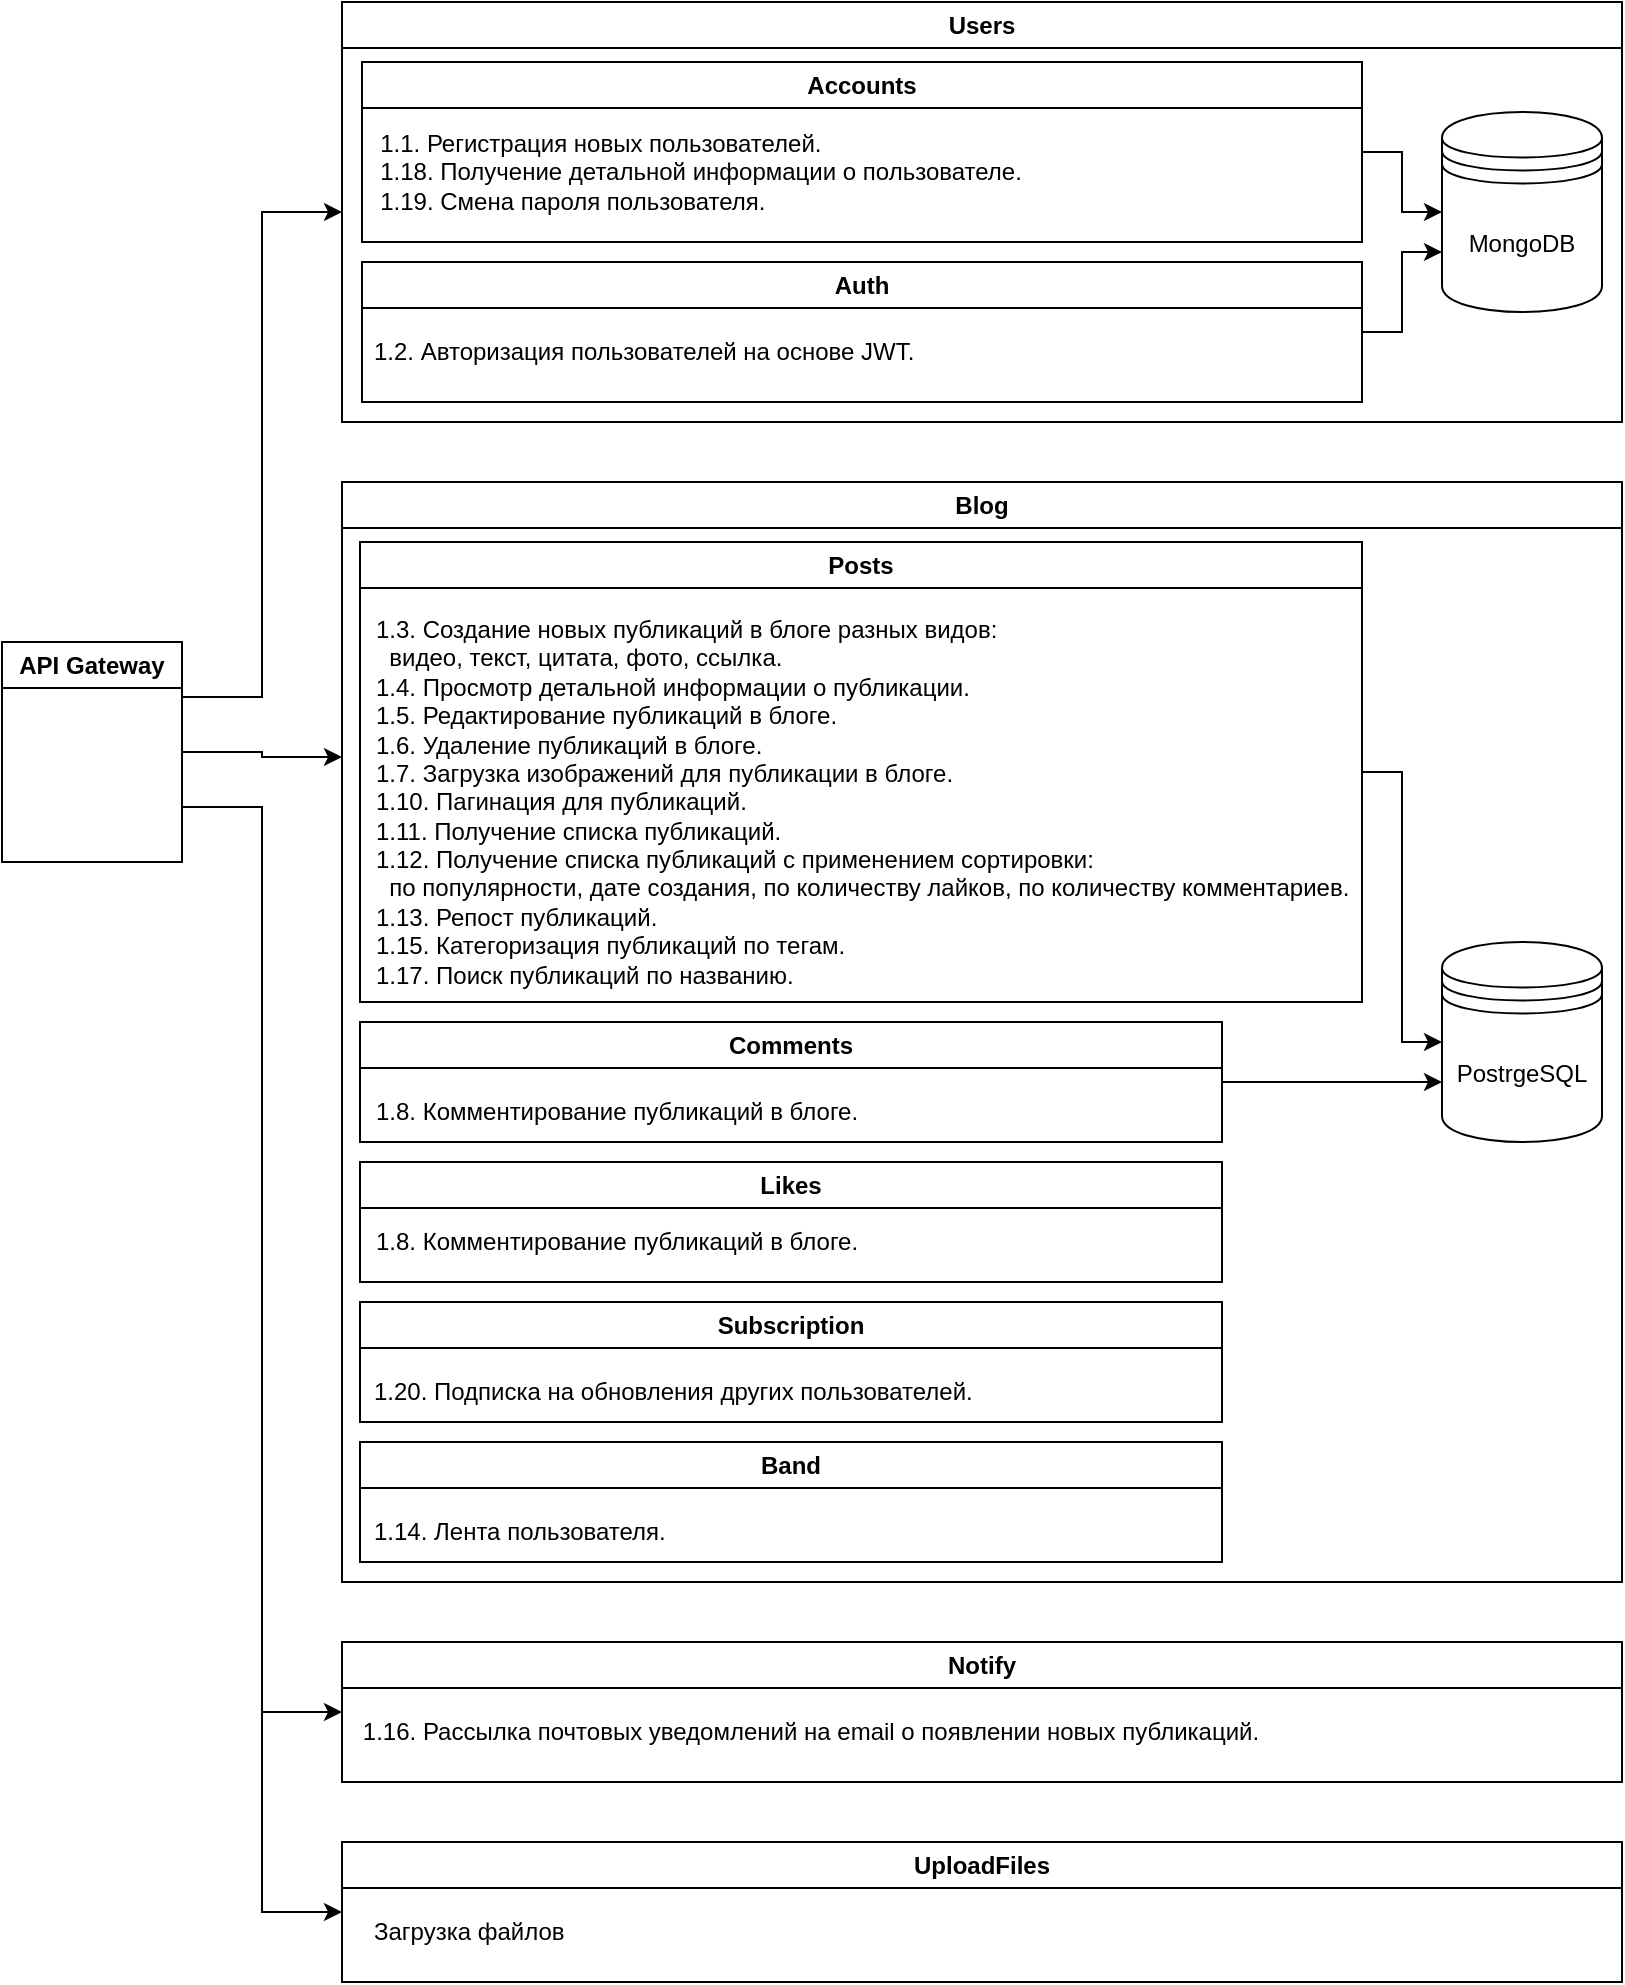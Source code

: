 <mxfile version="25.0.3">
  <diagram name="Страница — 1" id="c0rmzO42i5S5-6AuYbNh">
    <mxGraphModel dx="1147" dy="714" grid="1" gridSize="10" guides="1" tooltips="1" connect="1" arrows="1" fold="1" page="1" pageScale="1" pageWidth="827" pageHeight="1169" math="0" shadow="0">
      <root>
        <mxCell id="0" />
        <mxCell id="1" parent="0" />
        <mxCell id="Nwkl9uQ9HmGx1w59XUbe-10" value="Blog" style="swimlane;whiteSpace=wrap;html=1;align=center;fontSize=12;" vertex="1" parent="1">
          <mxGeometry x="180" y="250" width="640" height="550" as="geometry" />
        </mxCell>
        <mxCell id="Nwkl9uQ9HmGx1w59XUbe-9" value="PostrgeSQL" style="shape=datastore;whiteSpace=wrap;html=1;fontSize=12;" vertex="1" parent="Nwkl9uQ9HmGx1w59XUbe-10">
          <mxGeometry x="550" y="230" width="80" height="100" as="geometry" />
        </mxCell>
        <mxCell id="Nwkl9uQ9HmGx1w59XUbe-23" style="edgeStyle=orthogonalEdgeStyle;rounded=0;orthogonalLoop=1;jettySize=auto;html=1;exitX=1;exitY=0.5;exitDx=0;exitDy=0;entryX=0;entryY=0.5;entryDx=0;entryDy=0;fontSize=12;" edge="1" parent="Nwkl9uQ9HmGx1w59XUbe-10" source="Nwkl9uQ9HmGx1w59XUbe-32" target="Nwkl9uQ9HmGx1w59XUbe-9">
          <mxGeometry relative="1" as="geometry">
            <mxPoint x="240" y="60" as="sourcePoint" />
          </mxGeometry>
        </mxCell>
        <mxCell id="Nwkl9uQ9HmGx1w59XUbe-32" value="Posts" style="swimlane;whiteSpace=wrap;html=1;align=center;fontSize=12;" vertex="1" parent="Nwkl9uQ9HmGx1w59XUbe-10">
          <mxGeometry x="9" y="30" width="501" height="230" as="geometry" />
        </mxCell>
        <mxCell id="Nwkl9uQ9HmGx1w59XUbe-33" value="&lt;div&gt;&lt;font&gt;1.3. Создание новых публикаций в блоге разных видов:&lt;/font&gt;&lt;/div&gt;&lt;div&gt;&lt;font&gt;&amp;nbsp; видео, текст, цитата, фото, ссылка.&lt;/font&gt;&lt;/div&gt;&lt;div&gt;&lt;font&gt;1.4. Просмотр детальной информации о публикации.&lt;/font&gt;&lt;/div&gt;&lt;div&gt;&lt;font&gt;1.5. Редактирование публикаций в блоге.&lt;/font&gt;&lt;/div&gt;&lt;div&gt;&lt;font&gt;1.6. Удаление публикаций в блоге.&lt;/font&gt;&lt;/div&gt;&lt;div&gt;&lt;font&gt;1.7. Загрузка изображений для публикации в блоге.&lt;/font&gt;&lt;/div&gt;&lt;div&gt;&lt;font&gt;1.10. Пагинация для публикаций.&lt;/font&gt;&lt;/div&gt;&lt;div&gt;&lt;font&gt;1.11. Получение списка публикаций.&lt;/font&gt;&lt;/div&gt;&lt;div&gt;&lt;font&gt;1.12. Получение списка публикаций с применением сортировки:&lt;/font&gt;&lt;/div&gt;&lt;div&gt;&lt;font&gt;&amp;nbsp; по популярности, дате создания, по количеству лайков, по количеству комментариев.&lt;/font&gt;&lt;/div&gt;&lt;div&gt;&lt;font&gt;1.13. Репост публикаций.&lt;/font&gt;&lt;/div&gt;&lt;div&gt;&lt;font&gt;1.15. Категоризация публикаций по тегам.&lt;/font&gt;&lt;/div&gt;&lt;div&gt;&lt;font&gt;1.17. Поиск публикаций по названию.&lt;/font&gt;&lt;/div&gt;" style="text;html=1;align=left;verticalAlign=middle;resizable=0;points=[];autosize=1;strokeColor=none;fillColor=none;fontSize=12;" vertex="1" parent="Nwkl9uQ9HmGx1w59XUbe-32">
          <mxGeometry x="5.5" y="30" width="510" height="200" as="geometry" />
        </mxCell>
        <mxCell id="Nwkl9uQ9HmGx1w59XUbe-36" style="edgeStyle=orthogonalEdgeStyle;rounded=0;orthogonalLoop=1;jettySize=auto;html=1;exitX=1;exitY=0.5;exitDx=0;exitDy=0;entryX=0;entryY=0.7;entryDx=0;entryDy=0;fontSize=12;" edge="1" parent="Nwkl9uQ9HmGx1w59XUbe-10" source="Nwkl9uQ9HmGx1w59XUbe-34" target="Nwkl9uQ9HmGx1w59XUbe-9">
          <mxGeometry relative="1" as="geometry" />
        </mxCell>
        <mxCell id="Nwkl9uQ9HmGx1w59XUbe-34" value="Comments" style="swimlane;whiteSpace=wrap;html=1;align=center;fontSize=12;" vertex="1" parent="Nwkl9uQ9HmGx1w59XUbe-10">
          <mxGeometry x="9" y="270" width="431" height="60" as="geometry" />
        </mxCell>
        <mxCell id="Nwkl9uQ9HmGx1w59XUbe-35" value="&lt;font&gt;1.8. Комментирование публикаций в блоге.&lt;/font&gt;" style="text;html=1;align=left;verticalAlign=middle;resizable=0;points=[];autosize=1;strokeColor=none;fillColor=none;fontSize=12;" vertex="1" parent="Nwkl9uQ9HmGx1w59XUbe-34">
          <mxGeometry x="5.5" y="30" width="260" height="30" as="geometry" />
        </mxCell>
        <mxCell id="Nwkl9uQ9HmGx1w59XUbe-37" value="Likes" style="swimlane;whiteSpace=wrap;html=1;align=center;fontSize=12;" vertex="1" parent="Nwkl9uQ9HmGx1w59XUbe-10">
          <mxGeometry x="9" y="340" width="431" height="60" as="geometry" />
        </mxCell>
        <mxCell id="Nwkl9uQ9HmGx1w59XUbe-38" value="&lt;font&gt;1.8. Комментирование публикаций в блоге.&lt;/font&gt;" style="text;html=1;align=left;verticalAlign=middle;resizable=0;points=[];autosize=1;strokeColor=none;fillColor=none;fontSize=12;" vertex="1" parent="Nwkl9uQ9HmGx1w59XUbe-37">
          <mxGeometry x="5.5" y="25" width="260" height="30" as="geometry" />
        </mxCell>
        <mxCell id="Nwkl9uQ9HmGx1w59XUbe-39" value="Subscription" style="swimlane;whiteSpace=wrap;html=1;align=center;fontSize=12;" vertex="1" parent="Nwkl9uQ9HmGx1w59XUbe-10">
          <mxGeometry x="9" y="410" width="431" height="60" as="geometry" />
        </mxCell>
        <mxCell id="Nwkl9uQ9HmGx1w59XUbe-40" value="&lt;font&gt;1.20. Подписка на обновления других пользователей.&lt;/font&gt;" style="text;html=1;align=left;verticalAlign=middle;resizable=0;points=[];autosize=1;strokeColor=none;fillColor=none;fontSize=12;" vertex="1" parent="Nwkl9uQ9HmGx1w59XUbe-39">
          <mxGeometry x="5" y="30" width="320" height="30" as="geometry" />
        </mxCell>
        <mxCell id="Nwkl9uQ9HmGx1w59XUbe-46" value="Band" style="swimlane;whiteSpace=wrap;html=1;align=center;fontSize=12;" vertex="1" parent="Nwkl9uQ9HmGx1w59XUbe-10">
          <mxGeometry x="9" y="480" width="431" height="60" as="geometry" />
        </mxCell>
        <mxCell id="Nwkl9uQ9HmGx1w59XUbe-47" value="&lt;font&gt;1.14. Лента пользователя.&lt;/font&gt;" style="text;html=1;align=left;verticalAlign=middle;resizable=0;points=[];autosize=1;strokeColor=none;fillColor=none;fontSize=12;" vertex="1" parent="Nwkl9uQ9HmGx1w59XUbe-46">
          <mxGeometry x="5" y="30" width="170" height="30" as="geometry" />
        </mxCell>
        <mxCell id="Nwkl9uQ9HmGx1w59XUbe-11" value="Users" style="swimlane;whiteSpace=wrap;html=1;align=center;fontSize=12;" vertex="1" parent="1">
          <mxGeometry x="180" y="10" width="640" height="210" as="geometry" />
        </mxCell>
        <mxCell id="Nwkl9uQ9HmGx1w59XUbe-8" value="MongoDB" style="shape=datastore;whiteSpace=wrap;html=1;fontSize=12;" vertex="1" parent="Nwkl9uQ9HmGx1w59XUbe-11">
          <mxGeometry x="550" y="55" width="80" height="100" as="geometry" />
        </mxCell>
        <mxCell id="Nwkl9uQ9HmGx1w59XUbe-22" style="edgeStyle=orthogonalEdgeStyle;rounded=0;orthogonalLoop=1;jettySize=auto;html=1;exitX=1;exitY=0.5;exitDx=0;exitDy=0;entryX=0;entryY=0.5;entryDx=0;entryDy=0;fontSize=12;" edge="1" parent="Nwkl9uQ9HmGx1w59XUbe-11" source="Nwkl9uQ9HmGx1w59XUbe-21" target="Nwkl9uQ9HmGx1w59XUbe-8">
          <mxGeometry relative="1" as="geometry" />
        </mxCell>
        <mxCell id="Nwkl9uQ9HmGx1w59XUbe-21" value="Accounts" style="swimlane;whiteSpace=wrap;html=1;align=center;fontSize=12;" vertex="1" parent="Nwkl9uQ9HmGx1w59XUbe-11">
          <mxGeometry x="10" y="30" width="500" height="90" as="geometry" />
        </mxCell>
        <mxCell id="Nwkl9uQ9HmGx1w59XUbe-26" value="&lt;div style=&quot;text-align: left;&quot;&gt;&lt;font&gt;1.1. Регистрация новых пользователей.&lt;/font&gt;&lt;/div&gt;&lt;div&gt;&lt;font&gt;1.18. Получение детальной информации о пользователе.&lt;/font&gt;&lt;/div&gt;&lt;div style=&quot;text-align: left;&quot;&gt;&lt;font&gt;1.19. Смена пароля пользователя.&lt;/font&gt;&lt;/div&gt;" style="text;html=1;align=center;verticalAlign=middle;resizable=0;points=[];autosize=1;strokeColor=none;fillColor=none;fontSize=12;" vertex="1" parent="Nwkl9uQ9HmGx1w59XUbe-21">
          <mxGeometry x="-1" y="25" width="340" height="60" as="geometry" />
        </mxCell>
        <mxCell id="Nwkl9uQ9HmGx1w59XUbe-28" style="edgeStyle=orthogonalEdgeStyle;rounded=0;orthogonalLoop=1;jettySize=auto;html=1;entryX=0;entryY=0.7;entryDx=0;entryDy=0;fontSize=12;" edge="1" parent="Nwkl9uQ9HmGx1w59XUbe-11" source="Nwkl9uQ9HmGx1w59XUbe-25" target="Nwkl9uQ9HmGx1w59XUbe-8">
          <mxGeometry relative="1" as="geometry" />
        </mxCell>
        <mxCell id="Nwkl9uQ9HmGx1w59XUbe-25" value="Auth" style="swimlane;whiteSpace=wrap;html=1;align=center;fontSize=12;" vertex="1" parent="Nwkl9uQ9HmGx1w59XUbe-11">
          <mxGeometry x="10" y="130" width="500" height="70" as="geometry" />
        </mxCell>
        <mxCell id="Nwkl9uQ9HmGx1w59XUbe-27" value="&lt;font&gt;1.2. Авторизация пользователей на основе JWT.&lt;/font&gt;" style="text;html=1;align=left;verticalAlign=middle;resizable=0;points=[];autosize=1;strokeColor=none;fillColor=none;fontSize=12;" vertex="1" parent="Nwkl9uQ9HmGx1w59XUbe-25">
          <mxGeometry x="4" y="30" width="290" height="30" as="geometry" />
        </mxCell>
        <mxCell id="Nwkl9uQ9HmGx1w59XUbe-13" value="Notify" style="swimlane;whiteSpace=wrap;html=1;align=center;fontSize=12;" vertex="1" parent="1">
          <mxGeometry x="180" y="830" width="640" height="70" as="geometry" />
        </mxCell>
        <mxCell id="Nwkl9uQ9HmGx1w59XUbe-45" value="1.16. Рассылка почтовых уведомлений на email о появлении новых публикаций." style="text;html=1;align=center;verticalAlign=middle;resizable=0;points=[];autosize=1;strokeColor=none;fillColor=none;" vertex="1" parent="Nwkl9uQ9HmGx1w59XUbe-13">
          <mxGeometry x="-1" y="30" width="470" height="30" as="geometry" />
        </mxCell>
        <mxCell id="Nwkl9uQ9HmGx1w59XUbe-14" value="UploadFiles" style="swimlane;whiteSpace=wrap;html=1;align=center;fontSize=12;" vertex="1" parent="1">
          <mxGeometry x="180" y="930" width="640" height="70" as="geometry" />
        </mxCell>
        <mxCell id="Nwkl9uQ9HmGx1w59XUbe-49" value="Загрузка файлов" style="text;html=1;align=left;verticalAlign=middle;resizable=0;points=[];autosize=1;strokeColor=none;fillColor=none;" vertex="1" parent="Nwkl9uQ9HmGx1w59XUbe-14">
          <mxGeometry x="14" y="30" width="120" height="30" as="geometry" />
        </mxCell>
        <mxCell id="Nwkl9uQ9HmGx1w59XUbe-16" style="edgeStyle=orthogonalEdgeStyle;rounded=0;orthogonalLoop=1;jettySize=auto;html=1;exitX=1;exitY=0.25;exitDx=0;exitDy=0;entryX=0;entryY=0.5;entryDx=0;entryDy=0;fontSize=12;" edge="1" parent="1" source="Nwkl9uQ9HmGx1w59XUbe-15" target="Nwkl9uQ9HmGx1w59XUbe-11">
          <mxGeometry relative="1" as="geometry" />
        </mxCell>
        <mxCell id="Nwkl9uQ9HmGx1w59XUbe-19" style="edgeStyle=orthogonalEdgeStyle;rounded=0;orthogonalLoop=1;jettySize=auto;html=1;exitX=1;exitY=0.75;exitDx=0;exitDy=0;entryX=0;entryY=0.5;entryDx=0;entryDy=0;fontSize=12;" edge="1" parent="1" source="Nwkl9uQ9HmGx1w59XUbe-15" target="Nwkl9uQ9HmGx1w59XUbe-13">
          <mxGeometry relative="1" as="geometry" />
        </mxCell>
        <mxCell id="Nwkl9uQ9HmGx1w59XUbe-20" style="edgeStyle=orthogonalEdgeStyle;rounded=0;orthogonalLoop=1;jettySize=auto;html=1;exitX=1;exitY=0.75;exitDx=0;exitDy=0;entryX=0;entryY=0.5;entryDx=0;entryDy=0;fontSize=12;" edge="1" parent="1" source="Nwkl9uQ9HmGx1w59XUbe-15" target="Nwkl9uQ9HmGx1w59XUbe-14">
          <mxGeometry relative="1" as="geometry" />
        </mxCell>
        <mxCell id="Nwkl9uQ9HmGx1w59XUbe-44" style="edgeStyle=orthogonalEdgeStyle;rounded=0;orthogonalLoop=1;jettySize=auto;html=1;exitX=1;exitY=0.5;exitDx=0;exitDy=0;entryX=0;entryY=0.25;entryDx=0;entryDy=0;" edge="1" parent="1" source="Nwkl9uQ9HmGx1w59XUbe-15" target="Nwkl9uQ9HmGx1w59XUbe-10">
          <mxGeometry relative="1" as="geometry" />
        </mxCell>
        <mxCell id="Nwkl9uQ9HmGx1w59XUbe-15" value="API Gateway" style="swimlane;whiteSpace=wrap;html=1;align=center;fontSize=12;" vertex="1" parent="1">
          <mxGeometry x="10" y="330" width="90" height="110" as="geometry" />
        </mxCell>
      </root>
    </mxGraphModel>
  </diagram>
</mxfile>
